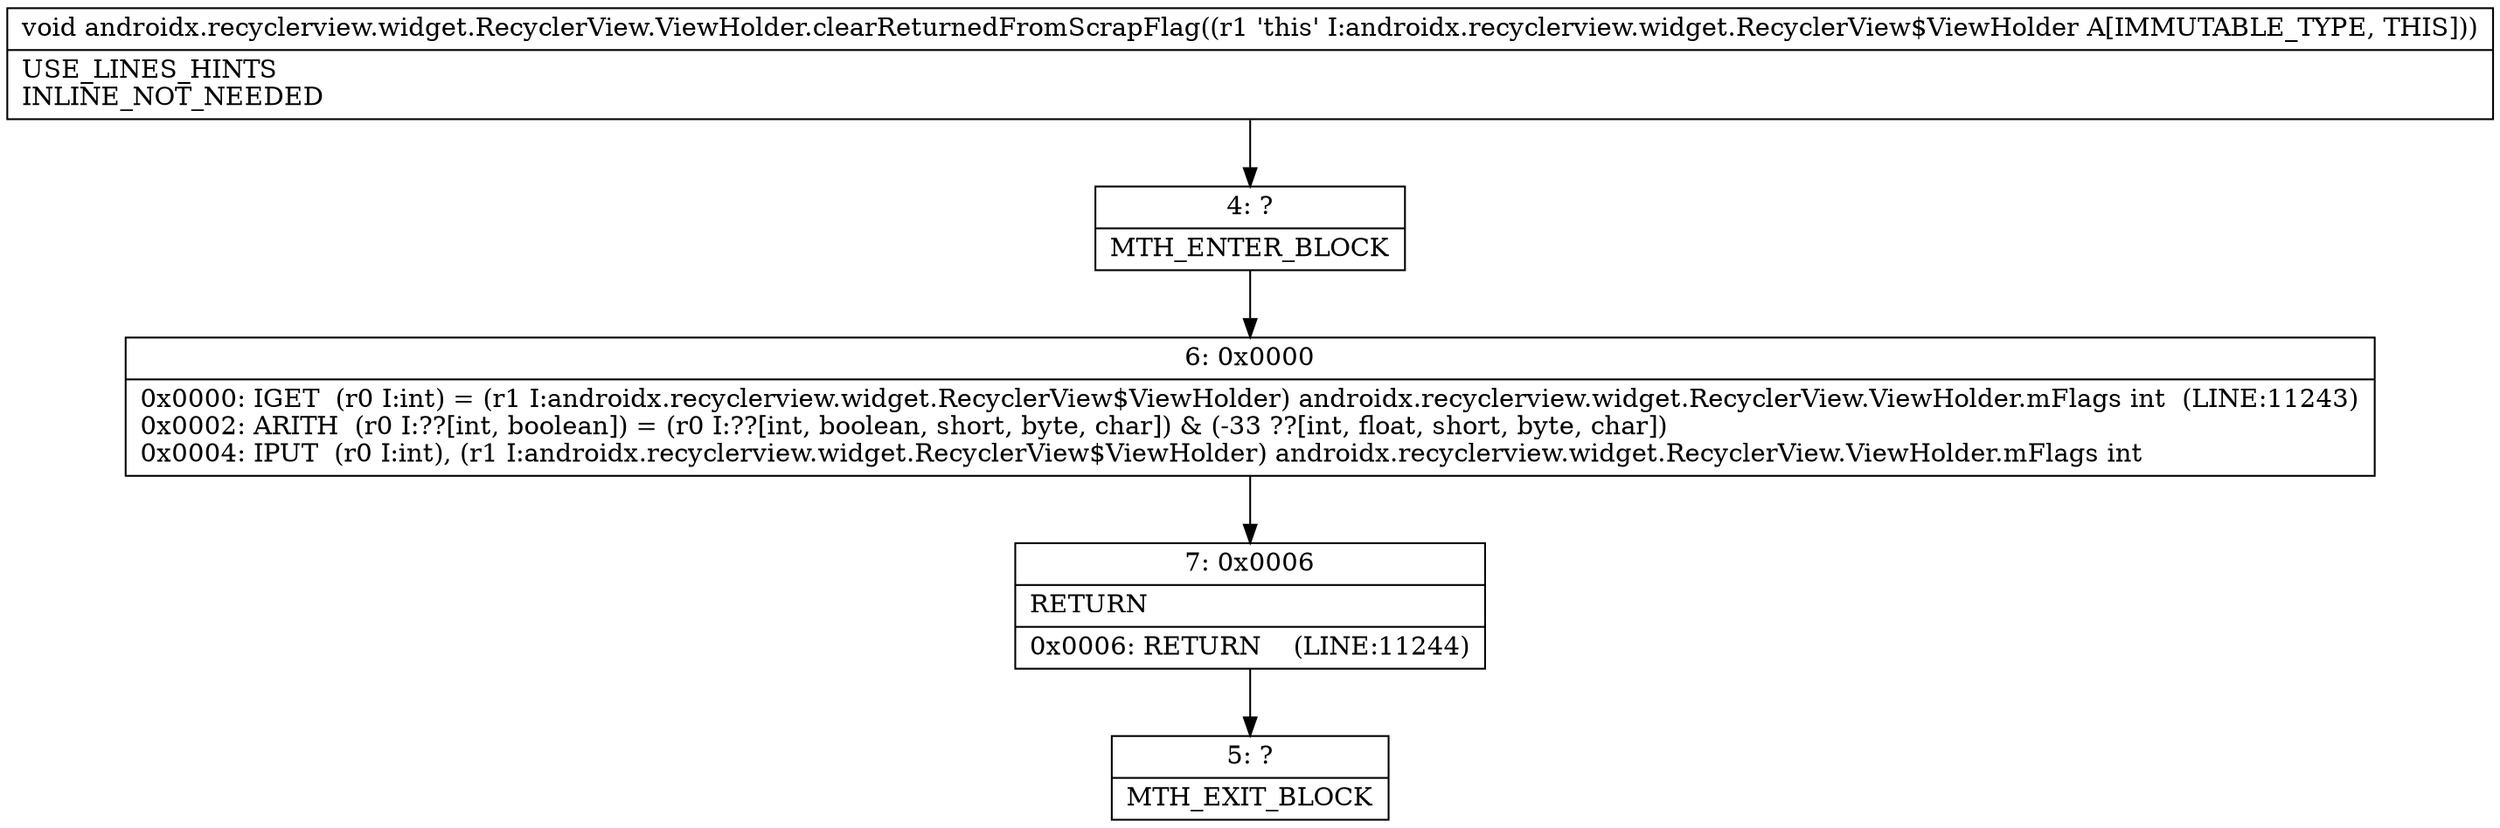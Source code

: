 digraph "CFG forandroidx.recyclerview.widget.RecyclerView.ViewHolder.clearReturnedFromScrapFlag()V" {
Node_4 [shape=record,label="{4\:\ ?|MTH_ENTER_BLOCK\l}"];
Node_6 [shape=record,label="{6\:\ 0x0000|0x0000: IGET  (r0 I:int) = (r1 I:androidx.recyclerview.widget.RecyclerView$ViewHolder) androidx.recyclerview.widget.RecyclerView.ViewHolder.mFlags int  (LINE:11243)\l0x0002: ARITH  (r0 I:??[int, boolean]) = (r0 I:??[int, boolean, short, byte, char]) & (\-33 ??[int, float, short, byte, char]) \l0x0004: IPUT  (r0 I:int), (r1 I:androidx.recyclerview.widget.RecyclerView$ViewHolder) androidx.recyclerview.widget.RecyclerView.ViewHolder.mFlags int \l}"];
Node_7 [shape=record,label="{7\:\ 0x0006|RETURN\l|0x0006: RETURN    (LINE:11244)\l}"];
Node_5 [shape=record,label="{5\:\ ?|MTH_EXIT_BLOCK\l}"];
MethodNode[shape=record,label="{void androidx.recyclerview.widget.RecyclerView.ViewHolder.clearReturnedFromScrapFlag((r1 'this' I:androidx.recyclerview.widget.RecyclerView$ViewHolder A[IMMUTABLE_TYPE, THIS]))  | USE_LINES_HINTS\lINLINE_NOT_NEEDED\l}"];
MethodNode -> Node_4;Node_4 -> Node_6;
Node_6 -> Node_7;
Node_7 -> Node_5;
}

